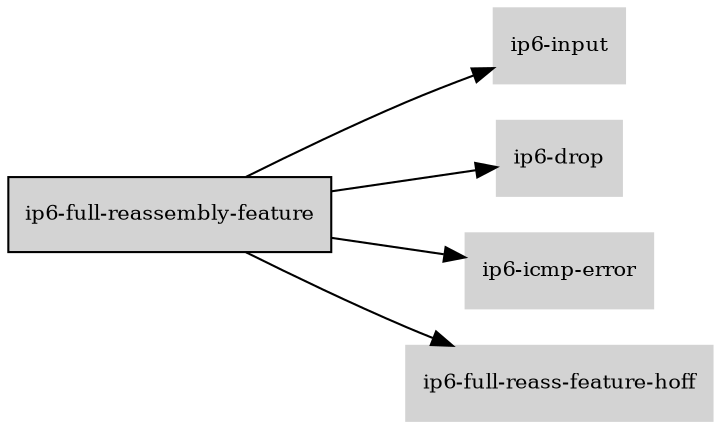 digraph "ip6_full_reassembly_feature_subgraph" {
  rankdir=LR;
  node [shape=box, style=filled, fontsize=10, color=lightgray, fontcolor=black, fillcolor=lightgray];
  "ip6-full-reassembly-feature" [color=black, fontcolor=black, fillcolor=lightgray];
  edge [fontsize=8];
  "ip6-full-reassembly-feature" -> "ip6-input";
  "ip6-full-reassembly-feature" -> "ip6-drop";
  "ip6-full-reassembly-feature" -> "ip6-icmp-error";
  "ip6-full-reassembly-feature" -> "ip6-full-reass-feature-hoff";
}
